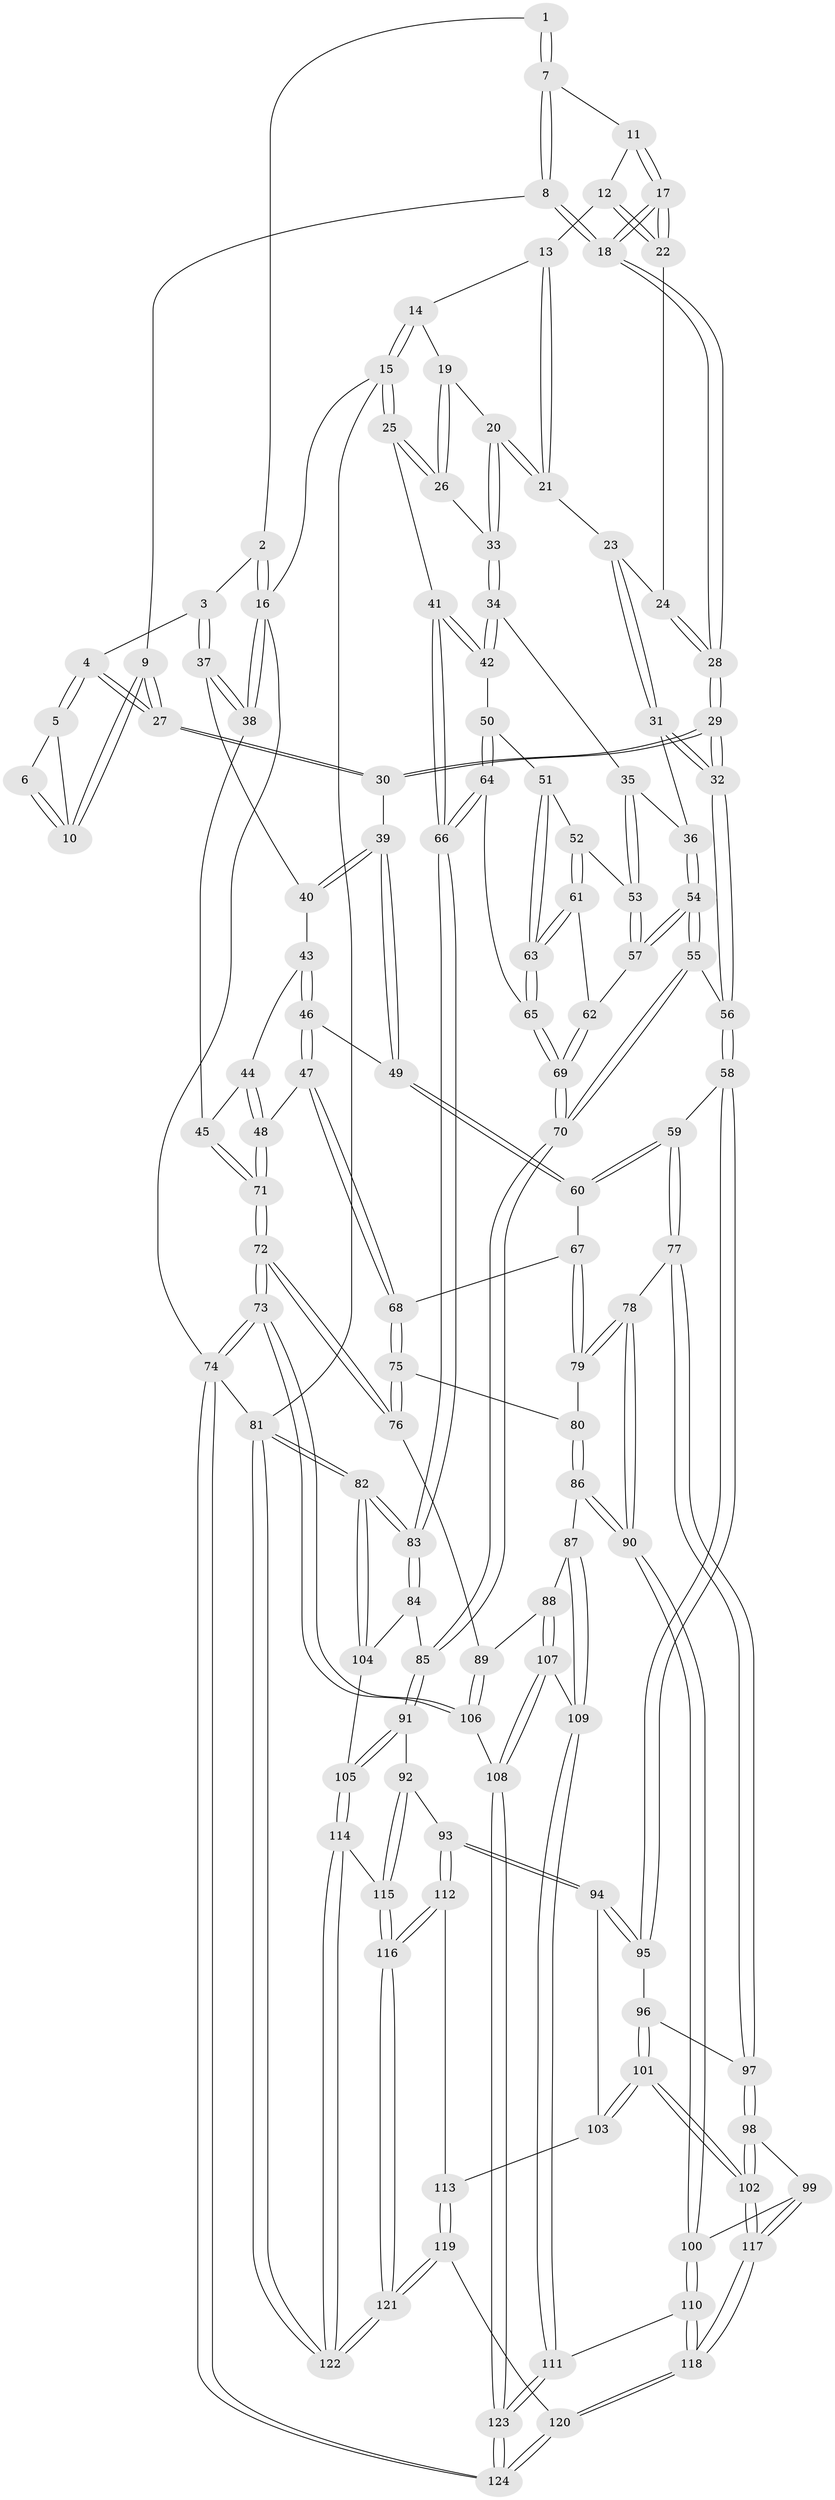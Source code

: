 // coarse degree distribution, {2: 0.04081632653061224, 3: 0.24489795918367346, 5: 0.3469387755102041, 6: 0.10204081632653061, 4: 0.1836734693877551, 8: 0.02040816326530612, 7: 0.061224489795918366}
// Generated by graph-tools (version 1.1) at 2025/05/03/04/25 22:05:59]
// undirected, 124 vertices, 307 edges
graph export_dot {
graph [start="1"]
  node [color=gray90,style=filled];
  1 [pos="+0.36640753061651593+0"];
  2 [pos="+0.040162246366697976+0"];
  3 [pos="+0.13242914638371886+0.07659606649370905"];
  4 [pos="+0.13917690162231122+0.07659481428138631"];
  5 [pos="+0.2508032097483155+0.03351171721668293"];
  6 [pos="+0.35909693889319894+0"];
  7 [pos="+0.4403222015983219+0"];
  8 [pos="+0.44427217977945144+0"];
  9 [pos="+0.3210388873445324+0.09183650358519613"];
  10 [pos="+0.31716317851010667+0.0791396664134899"];
  11 [pos="+0.4922192222527339+0"];
  12 [pos="+0.703816532596941+0"];
  13 [pos="+0.8039977249092092+0"];
  14 [pos="+0.9802772940608595+0"];
  15 [pos="+1+0"];
  16 [pos="+0+0"];
  17 [pos="+0.551044761405026+0.10101287175975866"];
  18 [pos="+0.4851475047668806+0.20001553842954067"];
  19 [pos="+0.9320468682827632+0.0477466340584679"];
  20 [pos="+0.8444482826303262+0.10687236322494431"];
  21 [pos="+0.8405948094752965+0.10091640985661186"];
  22 [pos="+0.6743438052457983+0"];
  23 [pos="+0.709314487564208+0.09739617309225405"];
  24 [pos="+0.6965455663978366+0.07243025463473192"];
  25 [pos="+1+0.15519625371385343"];
  26 [pos="+0.9678605060208605+0.15050653695615784"];
  27 [pos="+0.3231488396771991+0.13495700324213192"];
  28 [pos="+0.4838673515378534+0.2094563901611594"];
  29 [pos="+0.4697936333304617+0.2633286232787117"];
  30 [pos="+0.3887658363855375+0.24786852659736475"];
  31 [pos="+0.7071362915309891+0.24416628873465002"];
  32 [pos="+0.4773644214259361+0.2720724914003722"];
  33 [pos="+0.8729207383745399+0.17813625084406726"];
  34 [pos="+0.8177023002030795+0.2751389499787891"];
  35 [pos="+0.8155197633544112+0.27649273154402765"];
  36 [pos="+0.7948756959693178+0.28175571222152895"];
  37 [pos="+0.11353131843685806+0.11484355429510909"];
  38 [pos="+0+0.15248818566450714"];
  39 [pos="+0.3648746857080679+0.2553066106520731"];
  40 [pos="+0.14533093045081225+0.2408363071390466"];
  41 [pos="+1+0.31185361643028797"];
  42 [pos="+1+0.3396583838950573"];
  43 [pos="+0.13805173713813124+0.2509152433691668"];
  44 [pos="+0.07039456541783173+0.2762839810380841"];
  45 [pos="+0+0.21412140564261561"];
  46 [pos="+0.15794565902764113+0.38895097386918887"];
  47 [pos="+0.09347722308694904+0.4389945874458952"];
  48 [pos="+0.012672303827616152+0.43863027303528923"];
  49 [pos="+0.2341443724248988+0.42066019333657395"];
  50 [pos="+0.995556747316705+0.3886567255848223"];
  51 [pos="+0.9555877694566022+0.4120340423836748"];
  52 [pos="+0.9004854130638159+0.4116251384993719"];
  53 [pos="+0.8872510504689318+0.40222930834477644"];
  54 [pos="+0.7517703953207637+0.421710232780777"];
  55 [pos="+0.6973745177146968+0.5021388902588632"];
  56 [pos="+0.5061781177425789+0.48438896238535123"];
  57 [pos="+0.8476739619425947+0.4513112599892235"];
  58 [pos="+0.49900866813871414+0.4956854437794389"];
  59 [pos="+0.49466673456153337+0.49791530573405596"];
  60 [pos="+0.24822356931985906+0.4632014813583958"];
  61 [pos="+0.9003659585106173+0.4442318857573334"];
  62 [pos="+0.865211807849328+0.4787294307634634"];
  63 [pos="+0.9391828561907615+0.48962585524985286"];
  64 [pos="+0.9654993061667259+0.538103249218649"];
  65 [pos="+0.9469934032597364+0.534991646299494"];
  66 [pos="+1+0.6221807974567168"];
  67 [pos="+0.24180254341861093+0.4772778973982889"];
  68 [pos="+0.136103761185068+0.5071492614053285"];
  69 [pos="+0.8732623360561601+0.5571426459353693"];
  70 [pos="+0.7957743492144305+0.6184081353363183"];
  71 [pos="+0+0.5307946096686631"];
  72 [pos="+0+0.6272132812168779"];
  73 [pos="+0+0.9212260110532288"];
  74 [pos="+0+1"];
  75 [pos="+0.13054105250406536+0.5695319610071313"];
  76 [pos="+0.010605031756195994+0.6677957611431793"];
  77 [pos="+0.3380505909398075+0.6457754662866336"];
  78 [pos="+0.33071269257307034+0.6457451087640513"];
  79 [pos="+0.24190622307612472+0.5682389999153131"];
  80 [pos="+0.19966702968704353+0.5776221302009367"];
  81 [pos="+1+1"];
  82 [pos="+1+0.8491358994985212"];
  83 [pos="+1+0.644342728320389"];
  84 [pos="+0.8652261796065431+0.6948201195774848"];
  85 [pos="+0.7982077775714359+0.6808214359446032"];
  86 [pos="+0.16949994946825392+0.7389786274405352"];
  87 [pos="+0.1645134973649321+0.7388371529562422"];
  88 [pos="+0.10490775150701151+0.7281771529809158"];
  89 [pos="+0.07238426561733192+0.7110749776335766"];
  90 [pos="+0.18731916537515725+0.7422793205602723"];
  91 [pos="+0.776101511106351+0.714701804900954"];
  92 [pos="+0.7492192203547539+0.7313803846882985"];
  93 [pos="+0.7324832159513178+0.7379464863866767"];
  94 [pos="+0.5940413107695138+0.7264100700455163"];
  95 [pos="+0.5647715239232661+0.6995458316106424"];
  96 [pos="+0.45073828524267107+0.7534525090885842"];
  97 [pos="+0.36309613674655394+0.6990274559183037"];
  98 [pos="+0.34945975046490063+0.7667639986557628"];
  99 [pos="+0.28557116813557+0.8220920477648399"];
  100 [pos="+0.23532401589070245+0.8139200946297459"];
  101 [pos="+0.4448677471503402+0.909420858792089"];
  102 [pos="+0.440692673968576+0.9178608820320757"];
  103 [pos="+0.5690691619648744+0.8032349563819703"];
  104 [pos="+0.9561750426889273+0.7986815769596884"];
  105 [pos="+0.873057680023358+0.8663256195567665"];
  106 [pos="+0.028120048213731895+0.8948676269815719"];
  107 [pos="+0.09328024302612244+0.8710509415397648"];
  108 [pos="+0.04415769303232992+0.8985286614226737"];
  109 [pos="+0.1435614074802497+0.8968213178364022"];
  110 [pos="+0.21914756966194604+0.8835554461417932"];
  111 [pos="+0.16252111049192355+0.9175193716739632"];
  112 [pos="+0.6927815180649356+0.8417682048451534"];
  113 [pos="+0.6201817588058892+0.8781170106183708"];
  114 [pos="+0.8775168469381361+0.9027748916386684"];
  115 [pos="+0.7790188321716329+0.9252251937637958"];
  116 [pos="+0.7267261329825003+0.9661259795283007"];
  117 [pos="+0.42860528742663917+0.9687987552586499"];
  118 [pos="+0.4316140216425644+1"];
  119 [pos="+0.5423442112196397+1"];
  120 [pos="+0.44740891905029934+1"];
  121 [pos="+0.6210914243397103+1"];
  122 [pos="+1+1"];
  123 [pos="+0.13204285903810628+1"];
  124 [pos="+0.14688631673061486+1"];
  1 -- 2;
  1 -- 7;
  1 -- 7;
  2 -- 3;
  2 -- 16;
  2 -- 16;
  3 -- 4;
  3 -- 37;
  3 -- 37;
  4 -- 5;
  4 -- 5;
  4 -- 27;
  4 -- 27;
  5 -- 6;
  5 -- 10;
  6 -- 10;
  6 -- 10;
  7 -- 8;
  7 -- 8;
  7 -- 11;
  8 -- 9;
  8 -- 18;
  8 -- 18;
  9 -- 10;
  9 -- 10;
  9 -- 27;
  9 -- 27;
  11 -- 12;
  11 -- 17;
  11 -- 17;
  12 -- 13;
  12 -- 22;
  12 -- 22;
  13 -- 14;
  13 -- 21;
  13 -- 21;
  14 -- 15;
  14 -- 15;
  14 -- 19;
  15 -- 16;
  15 -- 25;
  15 -- 25;
  15 -- 81;
  16 -- 38;
  16 -- 38;
  16 -- 74;
  17 -- 18;
  17 -- 18;
  17 -- 22;
  17 -- 22;
  18 -- 28;
  18 -- 28;
  19 -- 20;
  19 -- 26;
  19 -- 26;
  20 -- 21;
  20 -- 21;
  20 -- 33;
  20 -- 33;
  21 -- 23;
  22 -- 24;
  23 -- 24;
  23 -- 31;
  23 -- 31;
  24 -- 28;
  24 -- 28;
  25 -- 26;
  25 -- 26;
  25 -- 41;
  26 -- 33;
  27 -- 30;
  27 -- 30;
  28 -- 29;
  28 -- 29;
  29 -- 30;
  29 -- 30;
  29 -- 32;
  29 -- 32;
  30 -- 39;
  31 -- 32;
  31 -- 32;
  31 -- 36;
  32 -- 56;
  32 -- 56;
  33 -- 34;
  33 -- 34;
  34 -- 35;
  34 -- 42;
  34 -- 42;
  35 -- 36;
  35 -- 53;
  35 -- 53;
  36 -- 54;
  36 -- 54;
  37 -- 38;
  37 -- 38;
  37 -- 40;
  38 -- 45;
  39 -- 40;
  39 -- 40;
  39 -- 49;
  39 -- 49;
  40 -- 43;
  41 -- 42;
  41 -- 42;
  41 -- 66;
  41 -- 66;
  42 -- 50;
  43 -- 44;
  43 -- 46;
  43 -- 46;
  44 -- 45;
  44 -- 48;
  44 -- 48;
  45 -- 71;
  45 -- 71;
  46 -- 47;
  46 -- 47;
  46 -- 49;
  47 -- 48;
  47 -- 68;
  47 -- 68;
  48 -- 71;
  48 -- 71;
  49 -- 60;
  49 -- 60;
  50 -- 51;
  50 -- 64;
  50 -- 64;
  51 -- 52;
  51 -- 63;
  51 -- 63;
  52 -- 53;
  52 -- 61;
  52 -- 61;
  53 -- 57;
  53 -- 57;
  54 -- 55;
  54 -- 55;
  54 -- 57;
  54 -- 57;
  55 -- 56;
  55 -- 70;
  55 -- 70;
  56 -- 58;
  56 -- 58;
  57 -- 62;
  58 -- 59;
  58 -- 95;
  58 -- 95;
  59 -- 60;
  59 -- 60;
  59 -- 77;
  59 -- 77;
  60 -- 67;
  61 -- 62;
  61 -- 63;
  61 -- 63;
  62 -- 69;
  62 -- 69;
  63 -- 65;
  63 -- 65;
  64 -- 65;
  64 -- 66;
  64 -- 66;
  65 -- 69;
  65 -- 69;
  66 -- 83;
  66 -- 83;
  67 -- 68;
  67 -- 79;
  67 -- 79;
  68 -- 75;
  68 -- 75;
  69 -- 70;
  69 -- 70;
  70 -- 85;
  70 -- 85;
  71 -- 72;
  71 -- 72;
  72 -- 73;
  72 -- 73;
  72 -- 76;
  72 -- 76;
  73 -- 74;
  73 -- 74;
  73 -- 106;
  73 -- 106;
  74 -- 124;
  74 -- 124;
  74 -- 81;
  75 -- 76;
  75 -- 76;
  75 -- 80;
  76 -- 89;
  77 -- 78;
  77 -- 97;
  77 -- 97;
  78 -- 79;
  78 -- 79;
  78 -- 90;
  78 -- 90;
  79 -- 80;
  80 -- 86;
  80 -- 86;
  81 -- 82;
  81 -- 82;
  81 -- 122;
  81 -- 122;
  82 -- 83;
  82 -- 83;
  82 -- 104;
  82 -- 104;
  83 -- 84;
  83 -- 84;
  84 -- 85;
  84 -- 104;
  85 -- 91;
  85 -- 91;
  86 -- 87;
  86 -- 90;
  86 -- 90;
  87 -- 88;
  87 -- 109;
  87 -- 109;
  88 -- 89;
  88 -- 107;
  88 -- 107;
  89 -- 106;
  89 -- 106;
  90 -- 100;
  90 -- 100;
  91 -- 92;
  91 -- 105;
  91 -- 105;
  92 -- 93;
  92 -- 115;
  92 -- 115;
  93 -- 94;
  93 -- 94;
  93 -- 112;
  93 -- 112;
  94 -- 95;
  94 -- 95;
  94 -- 103;
  95 -- 96;
  96 -- 97;
  96 -- 101;
  96 -- 101;
  97 -- 98;
  97 -- 98;
  98 -- 99;
  98 -- 102;
  98 -- 102;
  99 -- 100;
  99 -- 117;
  99 -- 117;
  100 -- 110;
  100 -- 110;
  101 -- 102;
  101 -- 102;
  101 -- 103;
  101 -- 103;
  102 -- 117;
  102 -- 117;
  103 -- 113;
  104 -- 105;
  105 -- 114;
  105 -- 114;
  106 -- 108;
  107 -- 108;
  107 -- 108;
  107 -- 109;
  108 -- 123;
  108 -- 123;
  109 -- 111;
  109 -- 111;
  110 -- 111;
  110 -- 118;
  110 -- 118;
  111 -- 123;
  111 -- 123;
  112 -- 113;
  112 -- 116;
  112 -- 116;
  113 -- 119;
  113 -- 119;
  114 -- 115;
  114 -- 122;
  114 -- 122;
  115 -- 116;
  115 -- 116;
  116 -- 121;
  116 -- 121;
  117 -- 118;
  117 -- 118;
  118 -- 120;
  118 -- 120;
  119 -- 120;
  119 -- 121;
  119 -- 121;
  120 -- 124;
  120 -- 124;
  121 -- 122;
  121 -- 122;
  123 -- 124;
  123 -- 124;
}
